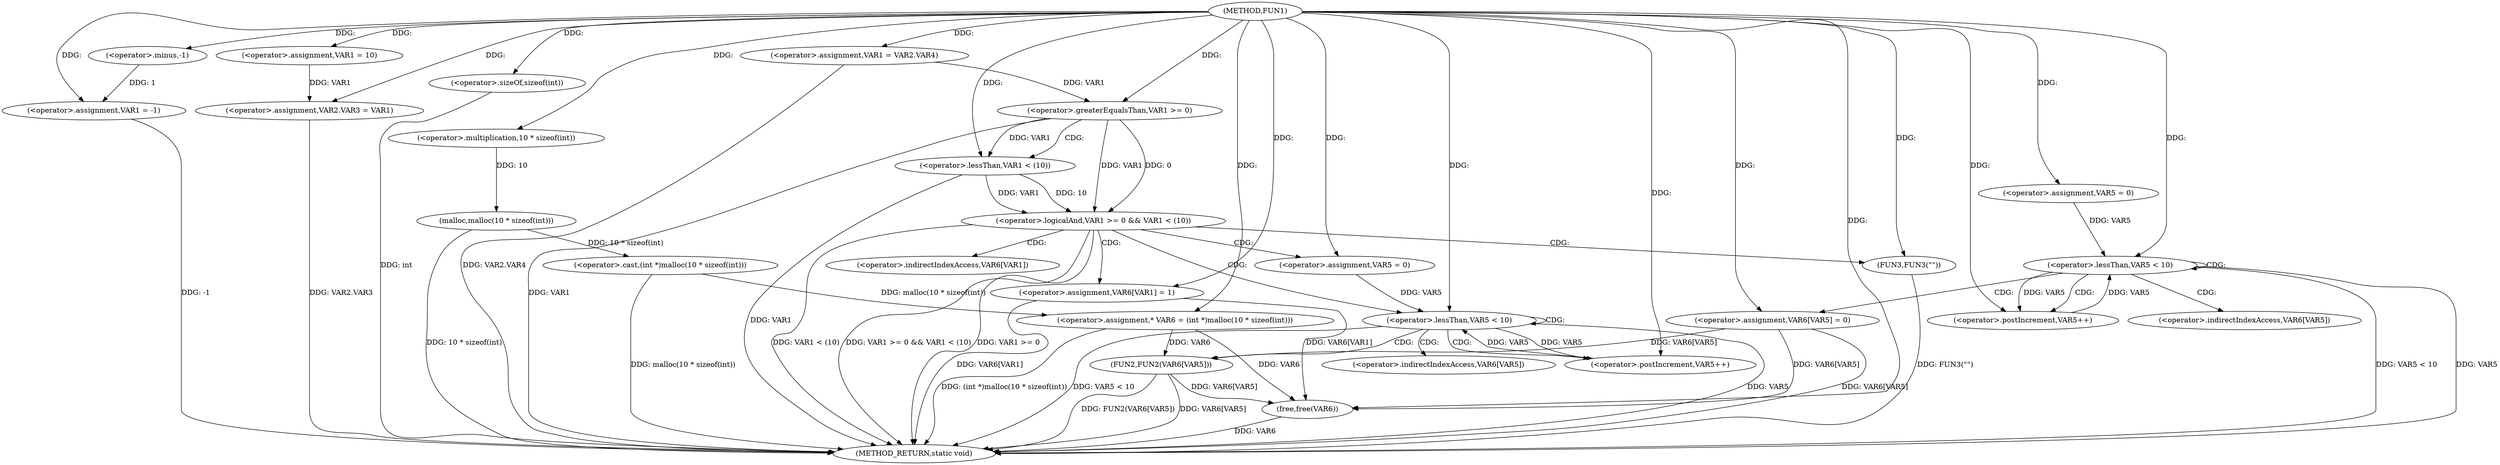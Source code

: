 digraph FUN1 {  
"1000100" [label = "(METHOD,FUN1)" ]
"1000184" [label = "(METHOD_RETURN,static void)" ]
"1000104" [label = "(<operator>.assignment,VAR1 = -1)" ]
"1000106" [label = "(<operator>.minus,-1)" ]
"1000108" [label = "(<operator>.assignment,VAR1 = 10)" ]
"1000111" [label = "(<operator>.assignment,VAR2.VAR3 = VAR1)" ]
"1000118" [label = "(<operator>.assignment,VAR1 = VAR2.VAR4)" ]
"1000126" [label = "(<operator>.assignment,* VAR6 = (int *)malloc(10 * sizeof(int)))" ]
"1000128" [label = "(<operator>.cast,(int *)malloc(10 * sizeof(int)))" ]
"1000130" [label = "(malloc,malloc(10 * sizeof(int)))" ]
"1000131" [label = "(<operator>.multiplication,10 * sizeof(int))" ]
"1000133" [label = "(<operator>.sizeOf,sizeof(int))" ]
"1000136" [label = "(<operator>.assignment,VAR5 = 0)" ]
"1000139" [label = "(<operator>.lessThan,VAR5 < 10)" ]
"1000142" [label = "(<operator>.postIncrement,VAR5++)" ]
"1000145" [label = "(<operator>.assignment,VAR6[VAR5] = 0)" ]
"1000151" [label = "(<operator>.logicalAnd,VAR1 >= 0 && VAR1 < (10))" ]
"1000152" [label = "(<operator>.greaterEqualsThan,VAR1 >= 0)" ]
"1000155" [label = "(<operator>.lessThan,VAR1 < (10))" ]
"1000159" [label = "(<operator>.assignment,VAR6[VAR1] = 1)" ]
"1000165" [label = "(<operator>.assignment,VAR5 = 0)" ]
"1000168" [label = "(<operator>.lessThan,VAR5 < 10)" ]
"1000171" [label = "(<operator>.postIncrement,VAR5++)" ]
"1000174" [label = "(FUN2,FUN2(VAR6[VAR5]))" ]
"1000180" [label = "(FUN3,FUN3(\"\"))" ]
"1000182" [label = "(free,free(VAR6))" ]
"1000146" [label = "(<operator>.indirectIndexAccess,VAR6[VAR5])" ]
"1000160" [label = "(<operator>.indirectIndexAccess,VAR6[VAR1])" ]
"1000175" [label = "(<operator>.indirectIndexAccess,VAR6[VAR5])" ]
  "1000151" -> "1000184"  [ label = "DDG: VAR1 >= 0 && VAR1 < (10)"] 
  "1000168" -> "1000184"  [ label = "DDG: VAR5"] 
  "1000159" -> "1000184"  [ label = "DDG: VAR6[VAR1]"] 
  "1000139" -> "1000184"  [ label = "DDG: VAR5 < 10"] 
  "1000180" -> "1000184"  [ label = "DDG: FUN3(\"\")"] 
  "1000152" -> "1000184"  [ label = "DDG: VAR1"] 
  "1000118" -> "1000184"  [ label = "DDG: VAR2.VAR4"] 
  "1000145" -> "1000184"  [ label = "DDG: VAR6[VAR5]"] 
  "1000168" -> "1000184"  [ label = "DDG: VAR5 < 10"] 
  "1000128" -> "1000184"  [ label = "DDG: malloc(10 * sizeof(int))"] 
  "1000139" -> "1000184"  [ label = "DDG: VAR5"] 
  "1000151" -> "1000184"  [ label = "DDG: VAR1 >= 0"] 
  "1000151" -> "1000184"  [ label = "DDG: VAR1 < (10)"] 
  "1000133" -> "1000184"  [ label = "DDG: int"] 
  "1000111" -> "1000184"  [ label = "DDG: VAR2.VAR3"] 
  "1000126" -> "1000184"  [ label = "DDG: (int *)malloc(10 * sizeof(int))"] 
  "1000155" -> "1000184"  [ label = "DDG: VAR1"] 
  "1000182" -> "1000184"  [ label = "DDG: VAR6"] 
  "1000174" -> "1000184"  [ label = "DDG: FUN2(VAR6[VAR5])"] 
  "1000104" -> "1000184"  [ label = "DDG: -1"] 
  "1000174" -> "1000184"  [ label = "DDG: VAR6[VAR5]"] 
  "1000130" -> "1000184"  [ label = "DDG: 10 * sizeof(int)"] 
  "1000106" -> "1000104"  [ label = "DDG: 1"] 
  "1000100" -> "1000104"  [ label = "DDG: "] 
  "1000100" -> "1000106"  [ label = "DDG: "] 
  "1000100" -> "1000108"  [ label = "DDG: "] 
  "1000108" -> "1000111"  [ label = "DDG: VAR1"] 
  "1000100" -> "1000111"  [ label = "DDG: "] 
  "1000100" -> "1000118"  [ label = "DDG: "] 
  "1000128" -> "1000126"  [ label = "DDG: malloc(10 * sizeof(int))"] 
  "1000100" -> "1000126"  [ label = "DDG: "] 
  "1000130" -> "1000128"  [ label = "DDG: 10 * sizeof(int)"] 
  "1000131" -> "1000130"  [ label = "DDG: 10"] 
  "1000100" -> "1000131"  [ label = "DDG: "] 
  "1000100" -> "1000133"  [ label = "DDG: "] 
  "1000100" -> "1000136"  [ label = "DDG: "] 
  "1000142" -> "1000139"  [ label = "DDG: VAR5"] 
  "1000136" -> "1000139"  [ label = "DDG: VAR5"] 
  "1000100" -> "1000139"  [ label = "DDG: "] 
  "1000139" -> "1000142"  [ label = "DDG: VAR5"] 
  "1000100" -> "1000142"  [ label = "DDG: "] 
  "1000100" -> "1000145"  [ label = "DDG: "] 
  "1000152" -> "1000151"  [ label = "DDG: VAR1"] 
  "1000152" -> "1000151"  [ label = "DDG: 0"] 
  "1000118" -> "1000152"  [ label = "DDG: VAR1"] 
  "1000100" -> "1000152"  [ label = "DDG: "] 
  "1000155" -> "1000151"  [ label = "DDG: VAR1"] 
  "1000155" -> "1000151"  [ label = "DDG: 10"] 
  "1000152" -> "1000155"  [ label = "DDG: VAR1"] 
  "1000100" -> "1000155"  [ label = "DDG: "] 
  "1000100" -> "1000159"  [ label = "DDG: "] 
  "1000100" -> "1000165"  [ label = "DDG: "] 
  "1000171" -> "1000168"  [ label = "DDG: VAR5"] 
  "1000165" -> "1000168"  [ label = "DDG: VAR5"] 
  "1000100" -> "1000168"  [ label = "DDG: "] 
  "1000168" -> "1000171"  [ label = "DDG: VAR5"] 
  "1000100" -> "1000171"  [ label = "DDG: "] 
  "1000126" -> "1000174"  [ label = "DDG: VAR6"] 
  "1000145" -> "1000174"  [ label = "DDG: VAR6[VAR5]"] 
  "1000100" -> "1000180"  [ label = "DDG: "] 
  "1000159" -> "1000182"  [ label = "DDG: VAR6[VAR1]"] 
  "1000126" -> "1000182"  [ label = "DDG: VAR6"] 
  "1000145" -> "1000182"  [ label = "DDG: VAR6[VAR5]"] 
  "1000174" -> "1000182"  [ label = "DDG: VAR6[VAR5]"] 
  "1000100" -> "1000182"  [ label = "DDG: "] 
  "1000139" -> "1000142"  [ label = "CDG: "] 
  "1000139" -> "1000145"  [ label = "CDG: "] 
  "1000139" -> "1000139"  [ label = "CDG: "] 
  "1000139" -> "1000146"  [ label = "CDG: "] 
  "1000151" -> "1000168"  [ label = "CDG: "] 
  "1000151" -> "1000159"  [ label = "CDG: "] 
  "1000151" -> "1000160"  [ label = "CDG: "] 
  "1000151" -> "1000180"  [ label = "CDG: "] 
  "1000151" -> "1000165"  [ label = "CDG: "] 
  "1000152" -> "1000155"  [ label = "CDG: "] 
  "1000168" -> "1000168"  [ label = "CDG: "] 
  "1000168" -> "1000174"  [ label = "CDG: "] 
  "1000168" -> "1000175"  [ label = "CDG: "] 
  "1000168" -> "1000171"  [ label = "CDG: "] 
}
